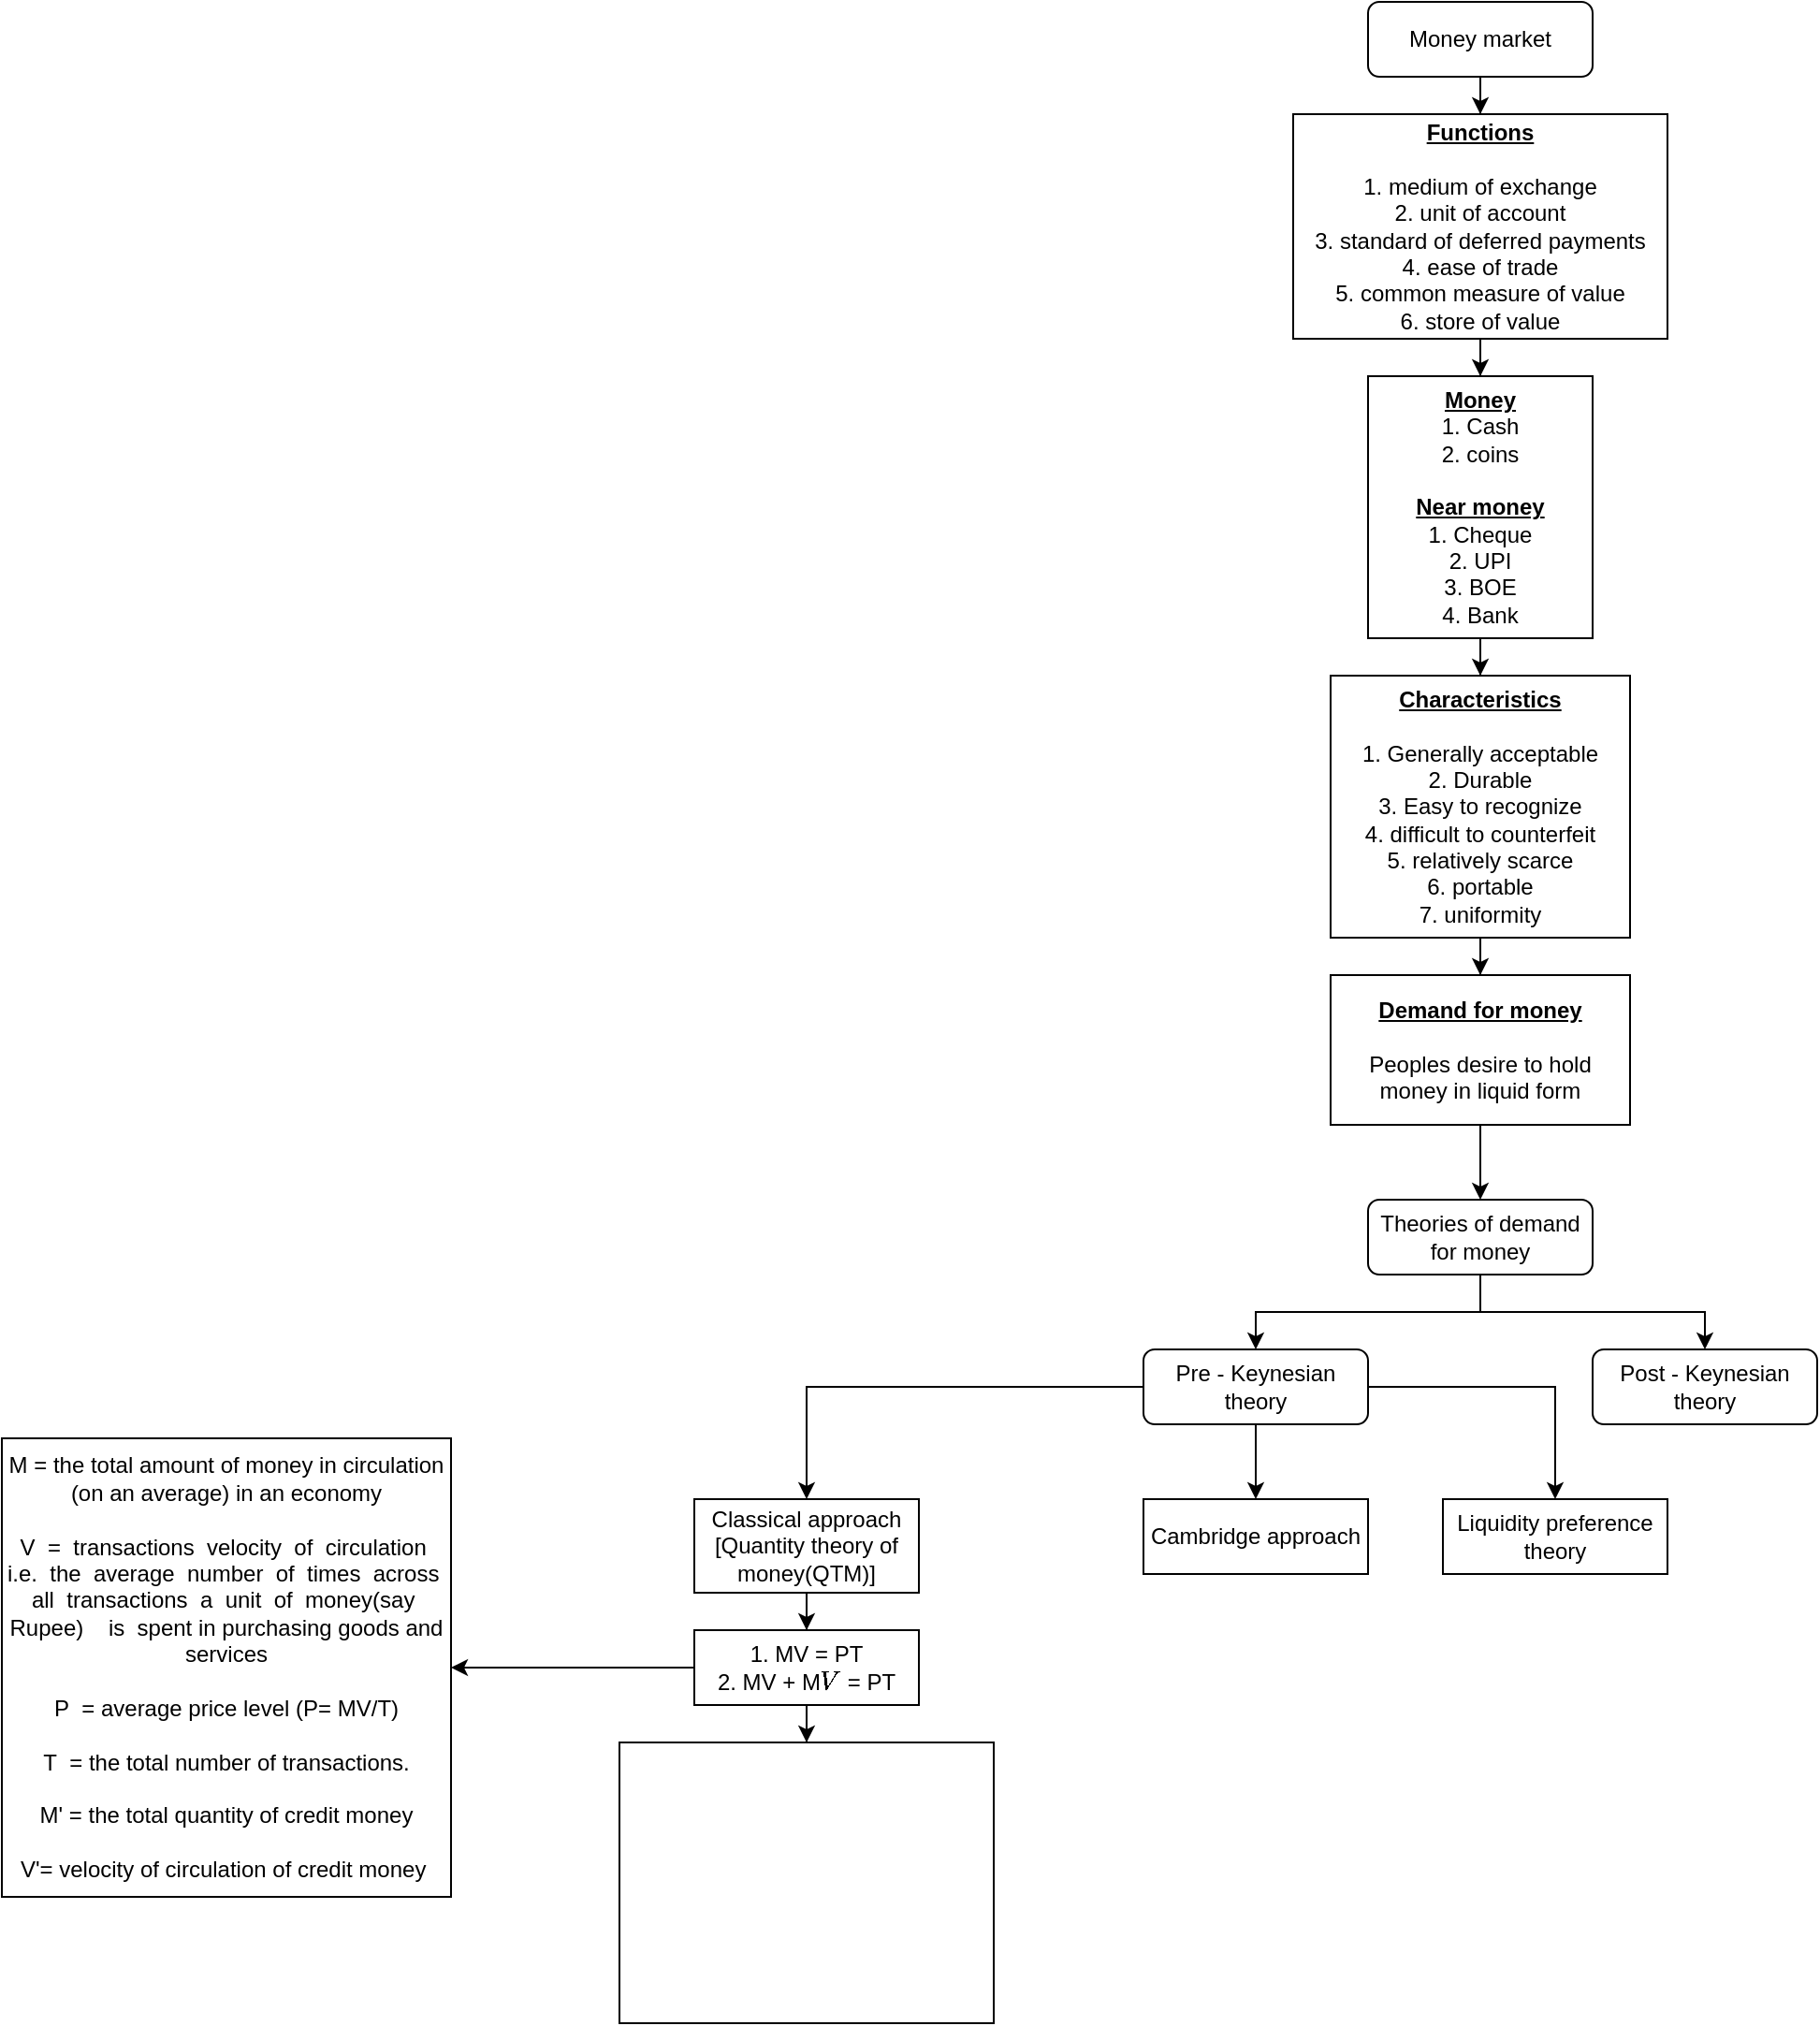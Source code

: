<mxfile version="14.9.0" type="github">
  <diagram id="a7ajwo2syn-CBHWLVelC" name="Page-1">
    <mxGraphModel dx="1564" dy="358" grid="1" gridSize="10" guides="1" tooltips="1" connect="1" arrows="1" fold="1" page="1" pageScale="1" pageWidth="850" pageHeight="1100" math="0" shadow="0">
      <root>
        <mxCell id="0" />
        <mxCell id="1" parent="0" />
        <mxCell id="JGfa3QQ2Kr3XQhtsew2E-2" style="edgeStyle=orthogonalEdgeStyle;rounded=0;orthogonalLoop=1;jettySize=auto;html=1;" edge="1" parent="1" source="kwy3u0nTgT62as4mCj3b-1" target="JGfa3QQ2Kr3XQhtsew2E-1">
          <mxGeometry relative="1" as="geometry" />
        </mxCell>
        <mxCell id="kwy3u0nTgT62as4mCj3b-1" value="Money market" style="rounded=1;whiteSpace=wrap;html=1;" parent="1" vertex="1">
          <mxGeometry x="360" width="120" height="40" as="geometry" />
        </mxCell>
        <mxCell id="JGfa3QQ2Kr3XQhtsew2E-5" style="edgeStyle=orthogonalEdgeStyle;rounded=0;orthogonalLoop=1;jettySize=auto;html=1;" edge="1" parent="1" source="JGfa3QQ2Kr3XQhtsew2E-1" target="JGfa3QQ2Kr3XQhtsew2E-3">
          <mxGeometry relative="1" as="geometry" />
        </mxCell>
        <mxCell id="JGfa3QQ2Kr3XQhtsew2E-1" value="&lt;div&gt;&lt;u&gt;&lt;b&gt;Functions&lt;/b&gt;&lt;/u&gt;&lt;/div&gt;&lt;div&gt;&lt;br&gt;&lt;/div&gt;&lt;div&gt;1. medium of exchange&lt;/div&gt;&lt;div&gt;2. unit of account&lt;/div&gt;&lt;div&gt;3. standard of deferred payments&lt;/div&gt;&lt;div&gt;4. ease of trade&lt;br&gt;&lt;/div&gt;&lt;div&gt;5. common measure of value&lt;/div&gt;&lt;div&gt;6. store of value&lt;/div&gt;" style="rounded=0;whiteSpace=wrap;html=1;" vertex="1" parent="1">
          <mxGeometry x="320" y="60" width="200" height="120" as="geometry" />
        </mxCell>
        <mxCell id="JGfa3QQ2Kr3XQhtsew2E-7" style="edgeStyle=orthogonalEdgeStyle;rounded=0;orthogonalLoop=1;jettySize=auto;html=1;" edge="1" parent="1" source="JGfa3QQ2Kr3XQhtsew2E-3" target="JGfa3QQ2Kr3XQhtsew2E-6">
          <mxGeometry relative="1" as="geometry" />
        </mxCell>
        <mxCell id="JGfa3QQ2Kr3XQhtsew2E-3" value="&lt;div&gt;&lt;u&gt;&lt;b&gt;Money&lt;/b&gt;&lt;/u&gt;&lt;/div&gt;&lt;div&gt;1. Cash&lt;/div&gt;&lt;div&gt;2. coins&lt;/div&gt;&lt;div&gt;&lt;br&gt;&lt;/div&gt;&lt;div&gt;&lt;u&gt;&lt;b&gt;Near money&lt;/b&gt;&lt;/u&gt;&lt;/div&gt;&lt;div&gt;1. Cheque&lt;/div&gt;&lt;div&gt;2. UPI&lt;/div&gt;&lt;div&gt;3. BOE&lt;/div&gt;&lt;div&gt;4. Bank&lt;br&gt;&lt;/div&gt;" style="rounded=0;whiteSpace=wrap;html=1;" vertex="1" parent="1">
          <mxGeometry x="360" y="200" width="120" height="140" as="geometry" />
        </mxCell>
        <mxCell id="JGfa3QQ2Kr3XQhtsew2E-9" style="edgeStyle=orthogonalEdgeStyle;rounded=0;orthogonalLoop=1;jettySize=auto;html=1;" edge="1" parent="1" source="JGfa3QQ2Kr3XQhtsew2E-6" target="JGfa3QQ2Kr3XQhtsew2E-8">
          <mxGeometry relative="1" as="geometry" />
        </mxCell>
        <mxCell id="JGfa3QQ2Kr3XQhtsew2E-6" value="&lt;div&gt;&lt;u&gt;&lt;b&gt;Characteristics&lt;/b&gt;&lt;/u&gt;&lt;/div&gt;&lt;div&gt;&lt;br&gt;&lt;/div&gt;&lt;div&gt;1. Generally acceptable&lt;/div&gt;&lt;div&gt;2. Durable&lt;/div&gt;&lt;div&gt;3. Easy to recognize&lt;/div&gt;&lt;div&gt;4. difficult to counterfeit&lt;/div&gt;&lt;div&gt;5. relatively scarce&lt;/div&gt;&lt;div&gt;6. portable&lt;/div&gt;&lt;div&gt;7. uniformity&lt;br&gt;&lt;/div&gt;" style="rounded=0;whiteSpace=wrap;html=1;" vertex="1" parent="1">
          <mxGeometry x="340" y="360" width="160" height="140" as="geometry" />
        </mxCell>
        <mxCell id="JGfa3QQ2Kr3XQhtsew2E-11" style="edgeStyle=orthogonalEdgeStyle;rounded=0;orthogonalLoop=1;jettySize=auto;html=1;" edge="1" parent="1" source="JGfa3QQ2Kr3XQhtsew2E-8" target="JGfa3QQ2Kr3XQhtsew2E-10">
          <mxGeometry relative="1" as="geometry" />
        </mxCell>
        <mxCell id="JGfa3QQ2Kr3XQhtsew2E-8" value="&lt;div&gt;&lt;u&gt;&lt;b&gt;Demand for money&lt;/b&gt;&lt;/u&gt;&lt;/div&gt;&lt;div&gt;&lt;br&gt;&lt;/div&gt;&lt;div&gt;Peoples desire to hold &lt;br&gt;&lt;/div&gt;&lt;div&gt;money in liquid form&lt;br&gt;&lt;/div&gt;" style="rounded=0;whiteSpace=wrap;html=1;" vertex="1" parent="1">
          <mxGeometry x="340" y="520" width="160" height="80" as="geometry" />
        </mxCell>
        <mxCell id="JGfa3QQ2Kr3XQhtsew2E-15" style="edgeStyle=orthogonalEdgeStyle;rounded=0;orthogonalLoop=1;jettySize=auto;html=1;" edge="1" parent="1" source="JGfa3QQ2Kr3XQhtsew2E-10" target="JGfa3QQ2Kr3XQhtsew2E-12">
          <mxGeometry relative="1" as="geometry" />
        </mxCell>
        <mxCell id="JGfa3QQ2Kr3XQhtsew2E-16" style="edgeStyle=orthogonalEdgeStyle;rounded=0;orthogonalLoop=1;jettySize=auto;html=1;" edge="1" parent="1" source="JGfa3QQ2Kr3XQhtsew2E-10" target="JGfa3QQ2Kr3XQhtsew2E-13">
          <mxGeometry relative="1" as="geometry" />
        </mxCell>
        <mxCell id="JGfa3QQ2Kr3XQhtsew2E-10" value="Theories of demand for money" style="rounded=1;whiteSpace=wrap;html=1;" vertex="1" parent="1">
          <mxGeometry x="360" y="640" width="120" height="40" as="geometry" />
        </mxCell>
        <mxCell id="JGfa3QQ2Kr3XQhtsew2E-20" style="edgeStyle=orthogonalEdgeStyle;rounded=0;orthogonalLoop=1;jettySize=auto;html=1;entryX=0.5;entryY=0;entryDx=0;entryDy=0;" edge="1" parent="1" source="JGfa3QQ2Kr3XQhtsew2E-12" target="JGfa3QQ2Kr3XQhtsew2E-19">
          <mxGeometry relative="1" as="geometry" />
        </mxCell>
        <mxCell id="JGfa3QQ2Kr3XQhtsew2E-21" style="edgeStyle=orthogonalEdgeStyle;rounded=0;orthogonalLoop=1;jettySize=auto;html=1;" edge="1" parent="1" source="JGfa3QQ2Kr3XQhtsew2E-12" target="JGfa3QQ2Kr3XQhtsew2E-18">
          <mxGeometry relative="1" as="geometry" />
        </mxCell>
        <mxCell id="JGfa3QQ2Kr3XQhtsew2E-22" style="edgeStyle=orthogonalEdgeStyle;rounded=0;orthogonalLoop=1;jettySize=auto;html=1;" edge="1" parent="1" source="JGfa3QQ2Kr3XQhtsew2E-12" target="JGfa3QQ2Kr3XQhtsew2E-17">
          <mxGeometry relative="1" as="geometry" />
        </mxCell>
        <mxCell id="JGfa3QQ2Kr3XQhtsew2E-12" value="Pre - Keynesian theory" style="rounded=1;whiteSpace=wrap;html=1;" vertex="1" parent="1">
          <mxGeometry x="240" y="720" width="120" height="40" as="geometry" />
        </mxCell>
        <mxCell id="JGfa3QQ2Kr3XQhtsew2E-13" value="Post - Keynesian theory" style="rounded=1;whiteSpace=wrap;html=1;" vertex="1" parent="1">
          <mxGeometry x="480" y="720" width="120" height="40" as="geometry" />
        </mxCell>
        <mxCell id="JGfa3QQ2Kr3XQhtsew2E-17" value="Liquidity preference theory" style="rounded=0;whiteSpace=wrap;html=1;" vertex="1" parent="1">
          <mxGeometry x="400" y="800" width="120" height="40" as="geometry" />
        </mxCell>
        <mxCell id="JGfa3QQ2Kr3XQhtsew2E-25" style="edgeStyle=orthogonalEdgeStyle;rounded=0;orthogonalLoop=1;jettySize=auto;html=1;" edge="1" parent="1" source="JGfa3QQ2Kr3XQhtsew2E-18" target="JGfa3QQ2Kr3XQhtsew2E-24">
          <mxGeometry relative="1" as="geometry" />
        </mxCell>
        <mxCell id="JGfa3QQ2Kr3XQhtsew2E-18" value="&lt;div&gt;Classical approach&lt;/div&gt;[Quantity theory of money(QTM)]" style="rounded=0;whiteSpace=wrap;html=1;" vertex="1" parent="1">
          <mxGeometry y="800" width="120" height="50" as="geometry" />
        </mxCell>
        <mxCell id="JGfa3QQ2Kr3XQhtsew2E-19" value="Cambridge approach" style="rounded=0;whiteSpace=wrap;html=1;" vertex="1" parent="1">
          <mxGeometry x="240" y="800" width="120" height="40" as="geometry" />
        </mxCell>
        <mxCell id="JGfa3QQ2Kr3XQhtsew2E-27" style="edgeStyle=orthogonalEdgeStyle;rounded=0;orthogonalLoop=1;jettySize=auto;html=1;" edge="1" parent="1" source="JGfa3QQ2Kr3XQhtsew2E-24" target="JGfa3QQ2Kr3XQhtsew2E-26">
          <mxGeometry relative="1" as="geometry" />
        </mxCell>
        <mxCell id="JGfa3QQ2Kr3XQhtsew2E-29" style="edgeStyle=orthogonalEdgeStyle;rounded=0;orthogonalLoop=1;jettySize=auto;html=1;" edge="1" parent="1" source="JGfa3QQ2Kr3XQhtsew2E-24" target="JGfa3QQ2Kr3XQhtsew2E-28">
          <mxGeometry relative="1" as="geometry" />
        </mxCell>
        <mxCell id="JGfa3QQ2Kr3XQhtsew2E-24" value="&lt;div&gt;1. MV = PT&lt;/div&gt;&lt;div&gt;2. MV + M`V` = PT&lt;br&gt;&lt;/div&gt;" style="rounded=0;whiteSpace=wrap;html=1;" vertex="1" parent="1">
          <mxGeometry y="870" width="120" height="40" as="geometry" />
        </mxCell>
        <mxCell id="JGfa3QQ2Kr3XQhtsew2E-26" value="&lt;div&gt;M = the total amount of money in circulation (on an average) in an economy &lt;br&gt;&lt;/div&gt;&lt;div&gt;&lt;br&gt;&lt;/div&gt;&lt;div&gt;V&amp;nbsp; =&amp;nbsp; transactions&amp;nbsp; velocity&amp;nbsp; of&amp;nbsp; circulation&amp;nbsp; i.e.&amp;nbsp; the&amp;nbsp; average&amp;nbsp; number&amp;nbsp; of&amp;nbsp; times&amp;nbsp; across&amp;nbsp; all&amp;nbsp; transactions&amp;nbsp; a&amp;nbsp; unit&amp;nbsp; of&amp;nbsp; money(say&amp;nbsp; Rupee)&amp;nbsp;&amp;nbsp;&amp;nbsp; is&amp;nbsp; spent in purchasing goods and services&lt;/div&gt;&lt;div&gt;&lt;br&gt;&lt;/div&gt;&lt;div&gt;P&amp;nbsp; = average price level (P= MV/T)&lt;/div&gt;&lt;div&gt;&lt;br&gt;&lt;/div&gt;&lt;div&gt;T&amp;nbsp; = the total number of transactions.&lt;/div&gt;&lt;div&gt;&lt;br&gt;&lt;/div&gt;&lt;div&gt;M&#39; = the total quantity of credit money&lt;/div&gt;&lt;div&gt;&lt;br&gt;&lt;/div&gt;&lt;div&gt;V&#39;= velocity of circulation of credit money&amp;nbsp; &lt;br&gt;&lt;/div&gt;" style="rounded=0;whiteSpace=wrap;html=1;" vertex="1" parent="1">
          <mxGeometry x="-370" y="767.5" width="240" height="245" as="geometry" />
        </mxCell>
        <mxCell id="JGfa3QQ2Kr3XQhtsew2E-28" value="" style="rounded=0;whiteSpace=wrap;html=1;" vertex="1" parent="1">
          <mxGeometry x="-40" y="930" width="200" height="150" as="geometry" />
        </mxCell>
      </root>
    </mxGraphModel>
  </diagram>
</mxfile>
